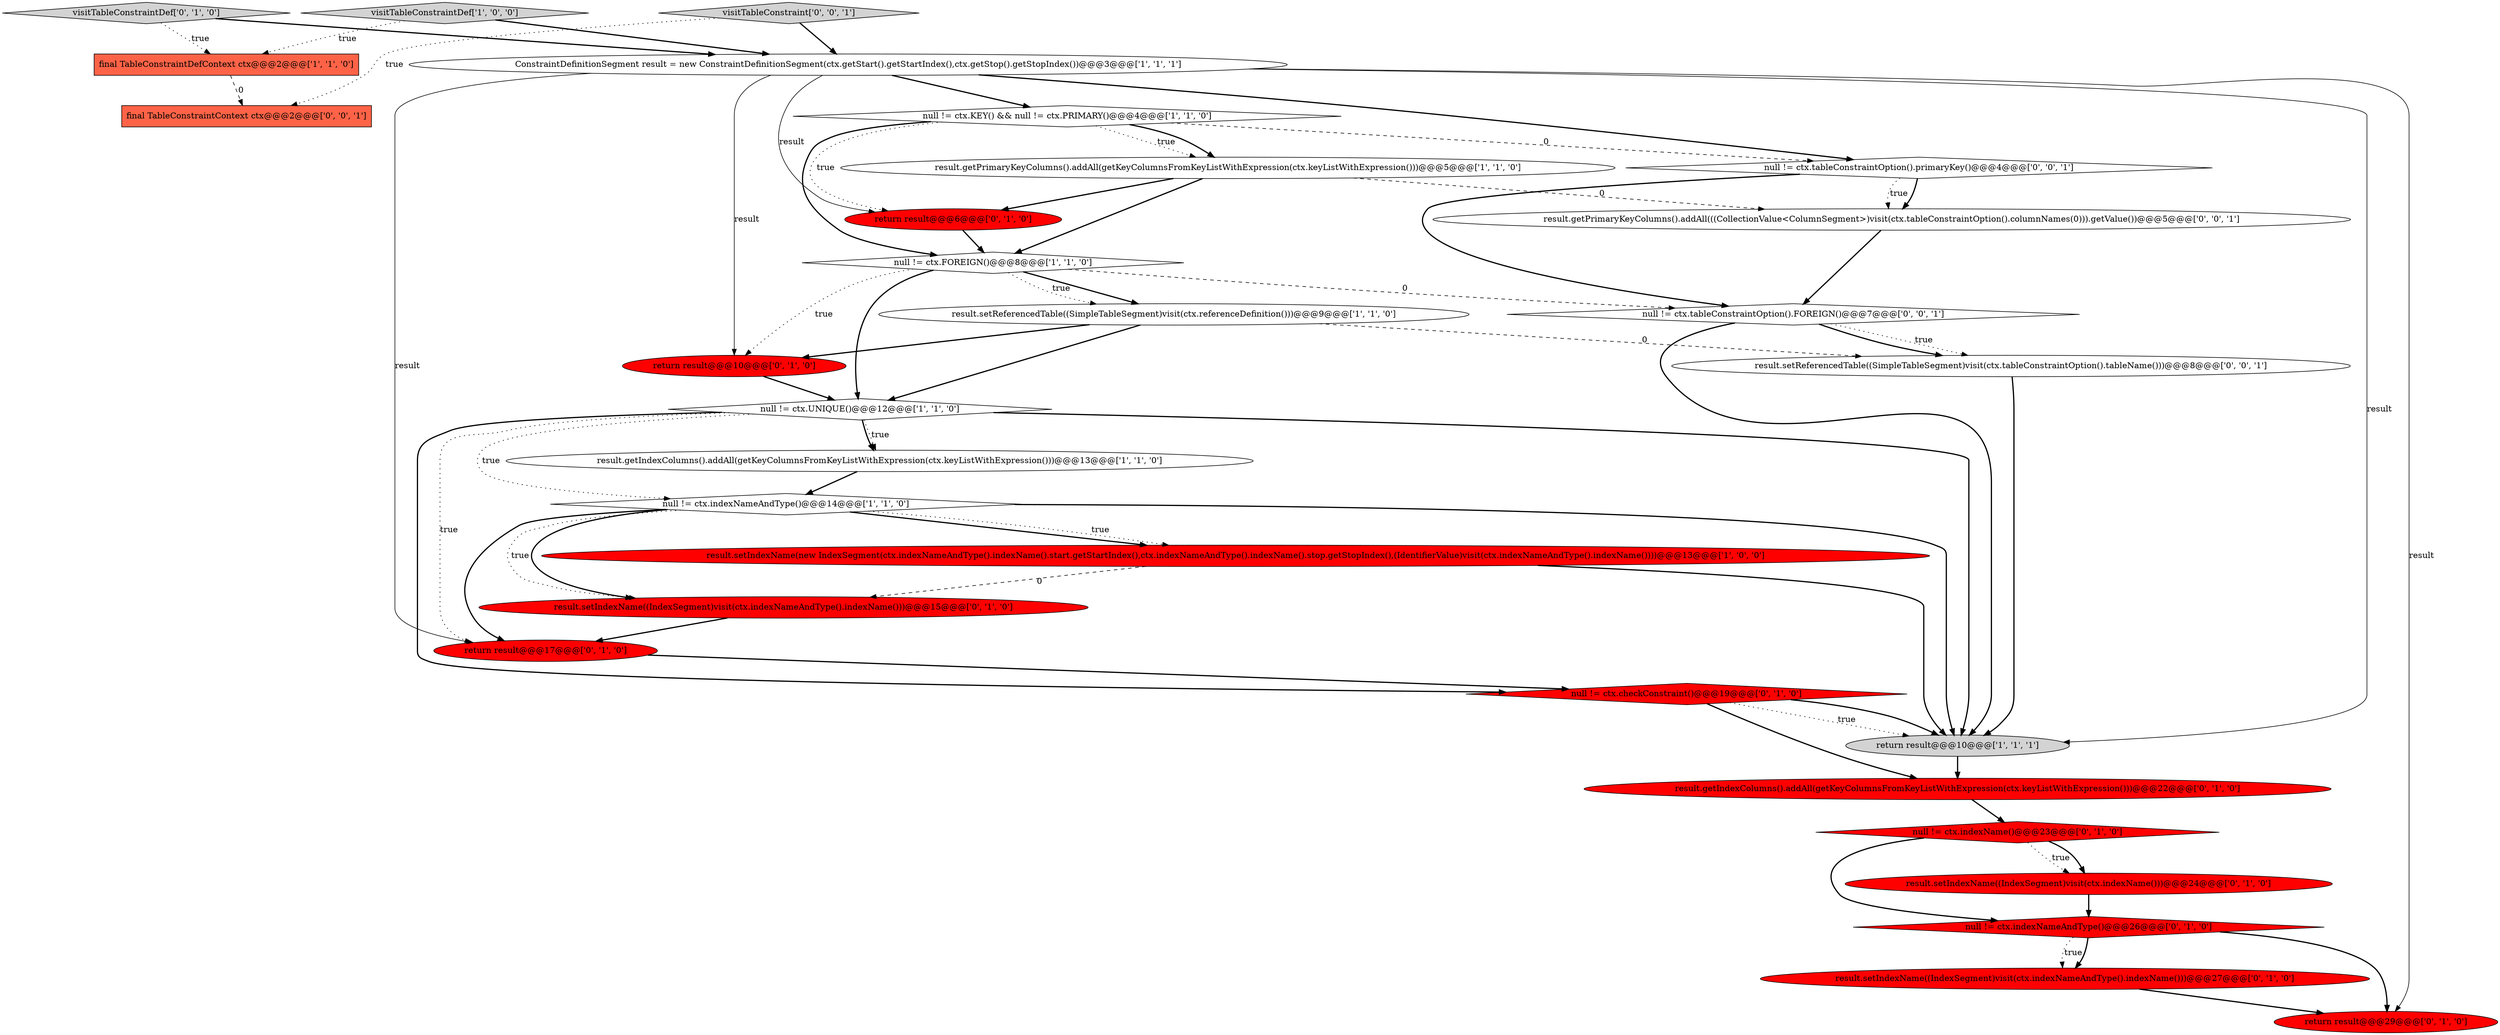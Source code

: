digraph {
0 [style = filled, label = "result.getIndexColumns().addAll(getKeyColumnsFromKeyListWithExpression(ctx.keyListWithExpression()))@@@13@@@['1', '1', '0']", fillcolor = white, shape = ellipse image = "AAA0AAABBB1BBB"];
24 [style = filled, label = "result.setReferencedTable((SimpleTableSegment)visit(ctx.tableConstraintOption().tableName()))@@@8@@@['0', '0', '1']", fillcolor = white, shape = ellipse image = "AAA0AAABBB3BBB"];
25 [style = filled, label = "final TableConstraintContext ctx@@@2@@@['0', '0', '1']", fillcolor = tomato, shape = box image = "AAA0AAABBB3BBB"];
10 [style = filled, label = "null != ctx.UNIQUE()@@@12@@@['1', '1', '0']", fillcolor = white, shape = diamond image = "AAA0AAABBB1BBB"];
16 [style = filled, label = "return result@@@10@@@['0', '1', '0']", fillcolor = red, shape = ellipse image = "AAA1AAABBB2BBB"];
20 [style = filled, label = "result.setIndexName((IndexSegment)visit(ctx.indexName()))@@@24@@@['0', '1', '0']", fillcolor = red, shape = ellipse image = "AAA1AAABBB2BBB"];
26 [style = filled, label = "null != ctx.tableConstraintOption().FOREIGN()@@@7@@@['0', '0', '1']", fillcolor = white, shape = diamond image = "AAA0AAABBB3BBB"];
3 [style = filled, label = "result.setIndexName(new IndexSegment(ctx.indexNameAndType().indexName().start.getStartIndex(),ctx.indexNameAndType().indexName().stop.getStopIndex(),(IdentifierValue)visit(ctx.indexNameAndType().indexName())))@@@13@@@['1', '0', '0']", fillcolor = red, shape = ellipse image = "AAA1AAABBB1BBB"];
23 [style = filled, label = "return result@@@17@@@['0', '1', '0']", fillcolor = red, shape = ellipse image = "AAA1AAABBB2BBB"];
7 [style = filled, label = "null != ctx.indexNameAndType()@@@14@@@['1', '1', '0']", fillcolor = white, shape = diamond image = "AAA0AAABBB1BBB"];
17 [style = filled, label = "null != ctx.checkConstraint()@@@19@@@['0', '1', '0']", fillcolor = red, shape = diamond image = "AAA1AAABBB2BBB"];
8 [style = filled, label = "return result@@@10@@@['1', '1', '1']", fillcolor = lightgray, shape = ellipse image = "AAA0AAABBB1BBB"];
12 [style = filled, label = "return result@@@29@@@['0', '1', '0']", fillcolor = red, shape = ellipse image = "AAA1AAABBB2BBB"];
15 [style = filled, label = "return result@@@6@@@['0', '1', '0']", fillcolor = red, shape = ellipse image = "AAA1AAABBB2BBB"];
22 [style = filled, label = "result.setIndexName((IndexSegment)visit(ctx.indexNameAndType().indexName()))@@@15@@@['0', '1', '0']", fillcolor = red, shape = ellipse image = "AAA1AAABBB2BBB"];
14 [style = filled, label = "visitTableConstraintDef['0', '1', '0']", fillcolor = lightgray, shape = diamond image = "AAA0AAABBB2BBB"];
29 [style = filled, label = "visitTableConstraint['0', '0', '1']", fillcolor = lightgray, shape = diamond image = "AAA0AAABBB3BBB"];
2 [style = filled, label = "result.setReferencedTable((SimpleTableSegment)visit(ctx.referenceDefinition()))@@@9@@@['1', '1', '0']", fillcolor = white, shape = ellipse image = "AAA0AAABBB1BBB"];
1 [style = filled, label = "result.getPrimaryKeyColumns().addAll(getKeyColumnsFromKeyListWithExpression(ctx.keyListWithExpression()))@@@5@@@['1', '1', '0']", fillcolor = white, shape = ellipse image = "AAA0AAABBB1BBB"];
28 [style = filled, label = "result.getPrimaryKeyColumns().addAll(((CollectionValue<ColumnSegment>)visit(ctx.tableConstraintOption().columnNames(0))).getValue())@@@5@@@['0', '0', '1']", fillcolor = white, shape = ellipse image = "AAA0AAABBB3BBB"];
21 [style = filled, label = "result.getIndexColumns().addAll(getKeyColumnsFromKeyListWithExpression(ctx.keyListWithExpression()))@@@22@@@['0', '1', '0']", fillcolor = red, shape = ellipse image = "AAA1AAABBB2BBB"];
9 [style = filled, label = "final TableConstraintDefContext ctx@@@2@@@['1', '1', '0']", fillcolor = tomato, shape = box image = "AAA0AAABBB1BBB"];
13 [style = filled, label = "null != ctx.indexName()@@@23@@@['0', '1', '0']", fillcolor = red, shape = diamond image = "AAA1AAABBB2BBB"];
11 [style = filled, label = "ConstraintDefinitionSegment result = new ConstraintDefinitionSegment(ctx.getStart().getStartIndex(),ctx.getStop().getStopIndex())@@@3@@@['1', '1', '1']", fillcolor = white, shape = ellipse image = "AAA0AAABBB1BBB"];
27 [style = filled, label = "null != ctx.tableConstraintOption().primaryKey()@@@4@@@['0', '0', '1']", fillcolor = white, shape = diamond image = "AAA0AAABBB3BBB"];
18 [style = filled, label = "null != ctx.indexNameAndType()@@@26@@@['0', '1', '0']", fillcolor = red, shape = diamond image = "AAA1AAABBB2BBB"];
19 [style = filled, label = "result.setIndexName((IndexSegment)visit(ctx.indexNameAndType().indexName()))@@@27@@@['0', '1', '0']", fillcolor = red, shape = ellipse image = "AAA1AAABBB2BBB"];
5 [style = filled, label = "null != ctx.FOREIGN()@@@8@@@['1', '1', '0']", fillcolor = white, shape = diamond image = "AAA0AAABBB1BBB"];
4 [style = filled, label = "null != ctx.KEY() && null != ctx.PRIMARY()@@@4@@@['1', '1', '0']", fillcolor = white, shape = diamond image = "AAA0AAABBB1BBB"];
6 [style = filled, label = "visitTableConstraintDef['1', '0', '0']", fillcolor = lightgray, shape = diamond image = "AAA0AAABBB1BBB"];
1->5 [style = bold, label=""];
17->8 [style = bold, label=""];
5->10 [style = bold, label=""];
19->12 [style = bold, label=""];
11->8 [style = solid, label="result"];
16->10 [style = bold, label=""];
4->1 [style = dotted, label="true"];
5->26 [style = dashed, label="0"];
1->15 [style = bold, label=""];
27->28 [style = bold, label=""];
13->20 [style = dotted, label="true"];
11->4 [style = bold, label=""];
18->19 [style = dotted, label="true"];
18->19 [style = bold, label=""];
18->12 [style = bold, label=""];
4->27 [style = dashed, label="0"];
28->26 [style = bold, label=""];
10->17 [style = bold, label=""];
26->8 [style = bold, label=""];
3->22 [style = dashed, label="0"];
4->15 [style = dotted, label="true"];
1->28 [style = dashed, label="0"];
2->10 [style = bold, label=""];
7->8 [style = bold, label=""];
26->24 [style = bold, label=""];
22->23 [style = bold, label=""];
7->3 [style = bold, label=""];
15->5 [style = bold, label=""];
0->7 [style = bold, label=""];
20->18 [style = bold, label=""];
27->28 [style = dotted, label="true"];
7->22 [style = bold, label=""];
17->8 [style = dotted, label="true"];
5->2 [style = bold, label=""];
11->12 [style = solid, label="result"];
10->23 [style = dotted, label="true"];
27->26 [style = bold, label=""];
11->15 [style = solid, label="result"];
10->8 [style = bold, label=""];
6->9 [style = dotted, label="true"];
11->16 [style = solid, label="result"];
7->3 [style = dotted, label="true"];
3->8 [style = bold, label=""];
6->11 [style = bold, label=""];
7->23 [style = bold, label=""];
10->0 [style = bold, label=""];
26->24 [style = dotted, label="true"];
11->23 [style = solid, label="result"];
5->16 [style = dotted, label="true"];
9->25 [style = dashed, label="0"];
8->21 [style = bold, label=""];
10->0 [style = dotted, label="true"];
23->17 [style = bold, label=""];
10->7 [style = dotted, label="true"];
4->1 [style = bold, label=""];
14->9 [style = dotted, label="true"];
24->8 [style = bold, label=""];
2->24 [style = dashed, label="0"];
7->22 [style = dotted, label="true"];
14->11 [style = bold, label=""];
4->5 [style = bold, label=""];
17->21 [style = bold, label=""];
29->11 [style = bold, label=""];
5->2 [style = dotted, label="true"];
29->25 [style = dotted, label="true"];
13->18 [style = bold, label=""];
21->13 [style = bold, label=""];
11->27 [style = bold, label=""];
13->20 [style = bold, label=""];
2->16 [style = bold, label=""];
}
